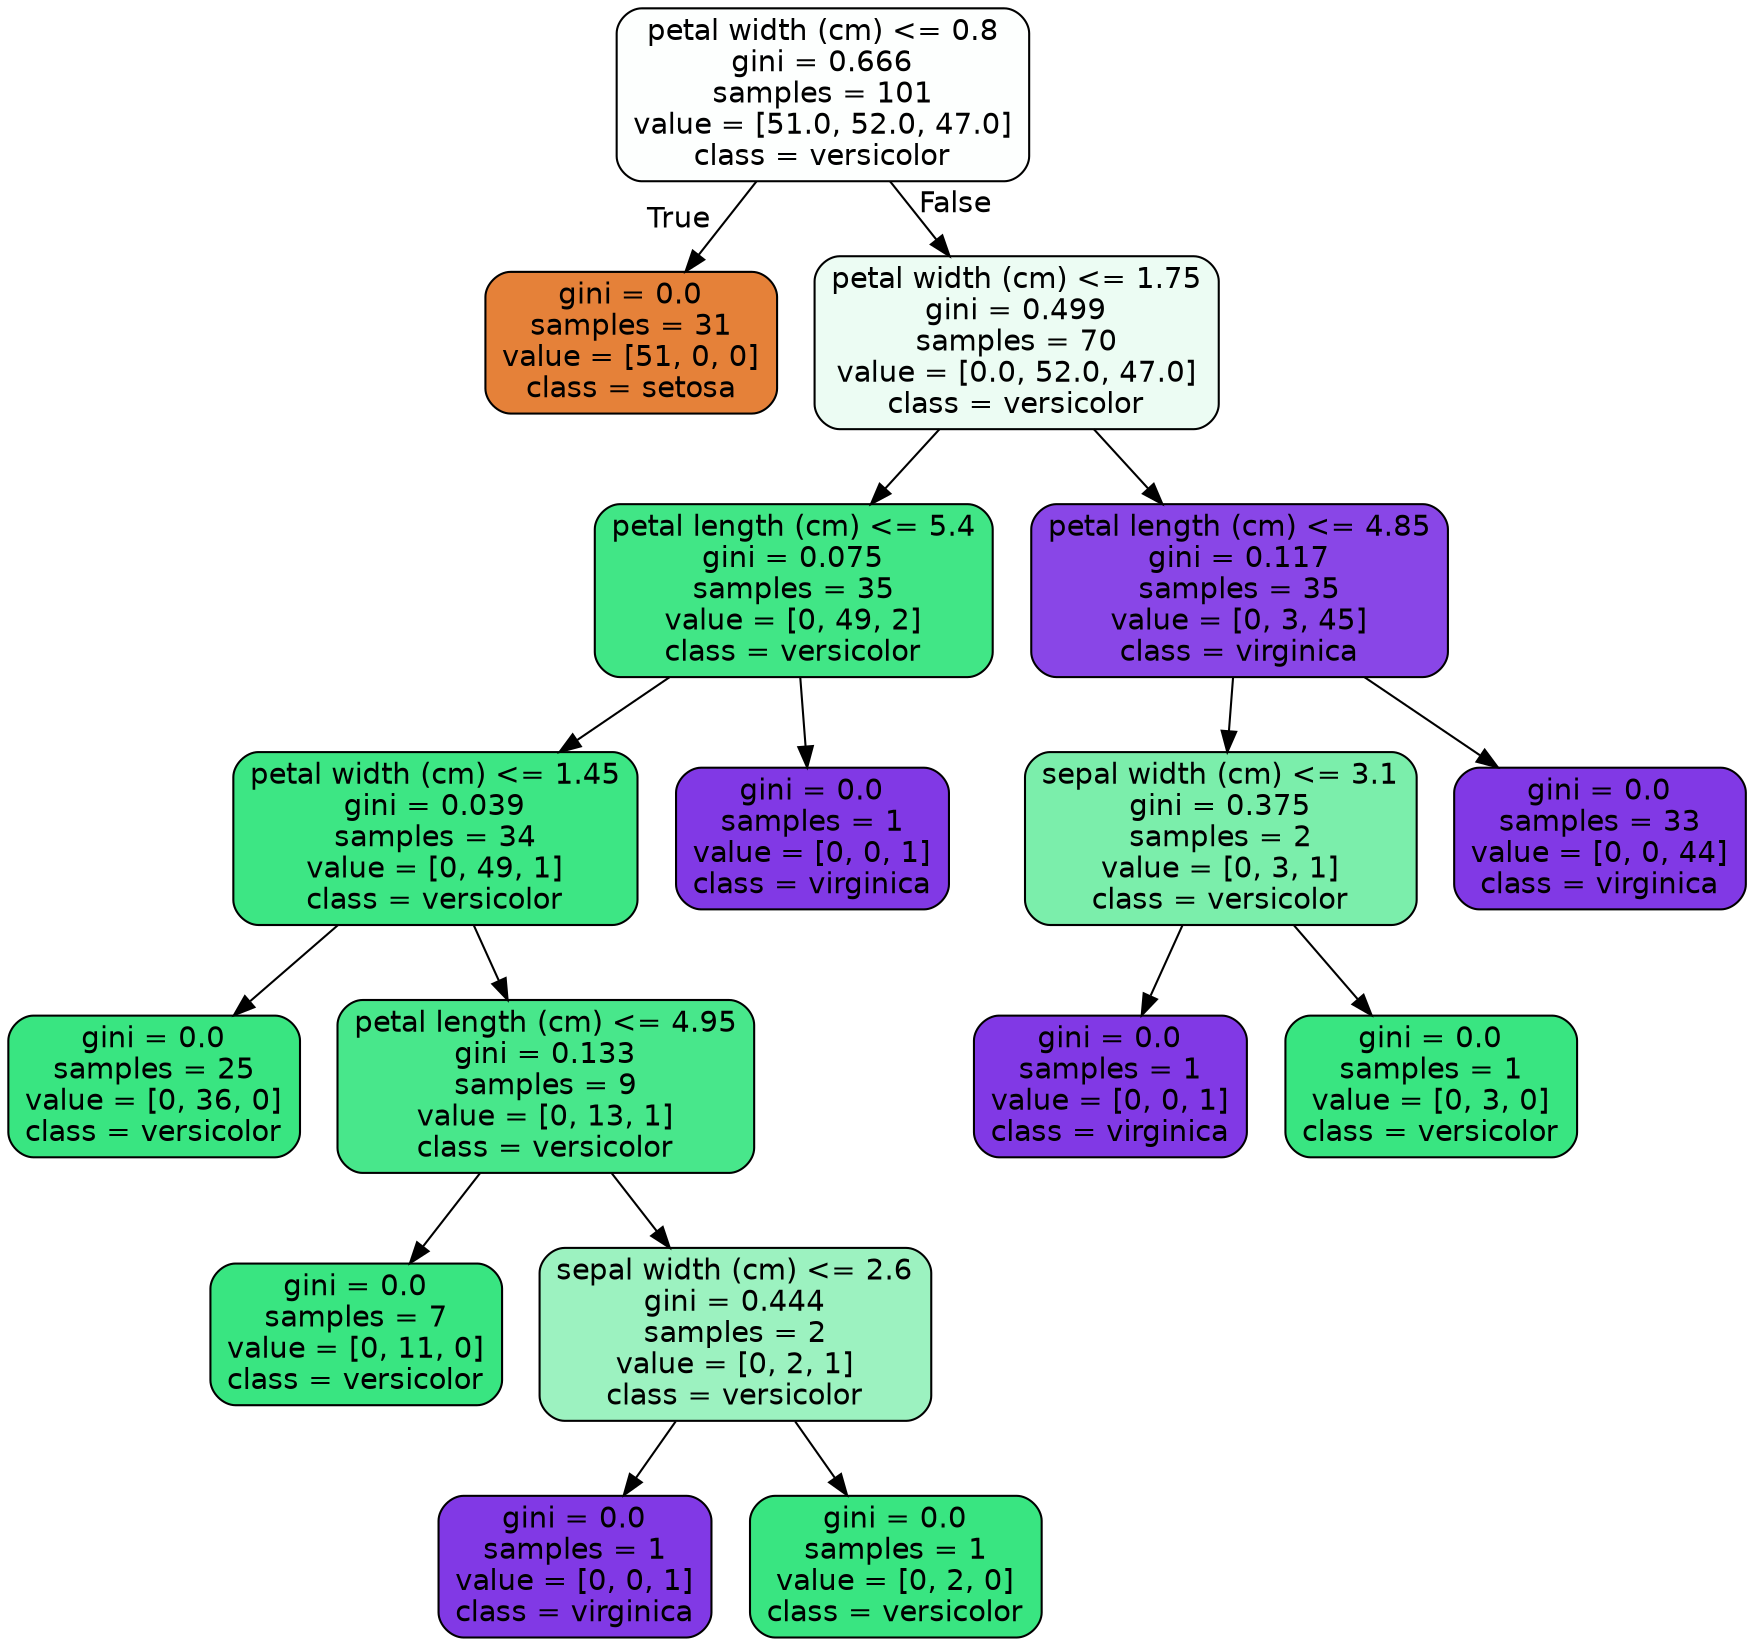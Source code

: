 digraph Tree {
node [shape=box, style="filled, rounded", color="black", fontname="helvetica"] ;
edge [fontname="helvetica"] ;
0 [label="petal width (cm) <= 0.8\ngini = 0.666\nsamples = 101\nvalue = [51.0, 52.0, 47.0]\nclass = versicolor", fillcolor="#fdfffe"] ;
1 [label="gini = 0.0\nsamples = 31\nvalue = [51, 0, 0]\nclass = setosa", fillcolor="#e58139"] ;
0 -> 1 [labeldistance=2.5, labelangle=45, headlabel="True"] ;
2 [label="petal width (cm) <= 1.75\ngini = 0.499\nsamples = 70\nvalue = [0.0, 52.0, 47.0]\nclass = versicolor", fillcolor="#ecfcf3"] ;
0 -> 2 [labeldistance=2.5, labelangle=-45, headlabel="False"] ;
3 [label="petal length (cm) <= 5.4\ngini = 0.075\nsamples = 35\nvalue = [0, 49, 2]\nclass = versicolor", fillcolor="#41e686"] ;
2 -> 3 ;
4 [label="petal width (cm) <= 1.45\ngini = 0.039\nsamples = 34\nvalue = [0, 49, 1]\nclass = versicolor", fillcolor="#3de684"] ;
3 -> 4 ;
5 [label="gini = 0.0\nsamples = 25\nvalue = [0, 36, 0]\nclass = versicolor", fillcolor="#39e581"] ;
4 -> 5 ;
6 [label="petal length (cm) <= 4.95\ngini = 0.133\nsamples = 9\nvalue = [0, 13, 1]\nclass = versicolor", fillcolor="#48e78b"] ;
4 -> 6 ;
7 [label="gini = 0.0\nsamples = 7\nvalue = [0, 11, 0]\nclass = versicolor", fillcolor="#39e581"] ;
6 -> 7 ;
8 [label="sepal width (cm) <= 2.6\ngini = 0.444\nsamples = 2\nvalue = [0, 2, 1]\nclass = versicolor", fillcolor="#9cf2c0"] ;
6 -> 8 ;
9 [label="gini = 0.0\nsamples = 1\nvalue = [0, 0, 1]\nclass = virginica", fillcolor="#8139e5"] ;
8 -> 9 ;
10 [label="gini = 0.0\nsamples = 1\nvalue = [0, 2, 0]\nclass = versicolor", fillcolor="#39e581"] ;
8 -> 10 ;
11 [label="gini = 0.0\nsamples = 1\nvalue = [0, 0, 1]\nclass = virginica", fillcolor="#8139e5"] ;
3 -> 11 ;
12 [label="petal length (cm) <= 4.85\ngini = 0.117\nsamples = 35\nvalue = [0, 3, 45]\nclass = virginica", fillcolor="#8946e7"] ;
2 -> 12 ;
13 [label="sepal width (cm) <= 3.1\ngini = 0.375\nsamples = 2\nvalue = [0, 3, 1]\nclass = versicolor", fillcolor="#7beeab"] ;
12 -> 13 ;
14 [label="gini = 0.0\nsamples = 1\nvalue = [0, 0, 1]\nclass = virginica", fillcolor="#8139e5"] ;
13 -> 14 ;
15 [label="gini = 0.0\nsamples = 1\nvalue = [0, 3, 0]\nclass = versicolor", fillcolor="#39e581"] ;
13 -> 15 ;
16 [label="gini = 0.0\nsamples = 33\nvalue = [0, 0, 44]\nclass = virginica", fillcolor="#8139e5"] ;
12 -> 16 ;
}